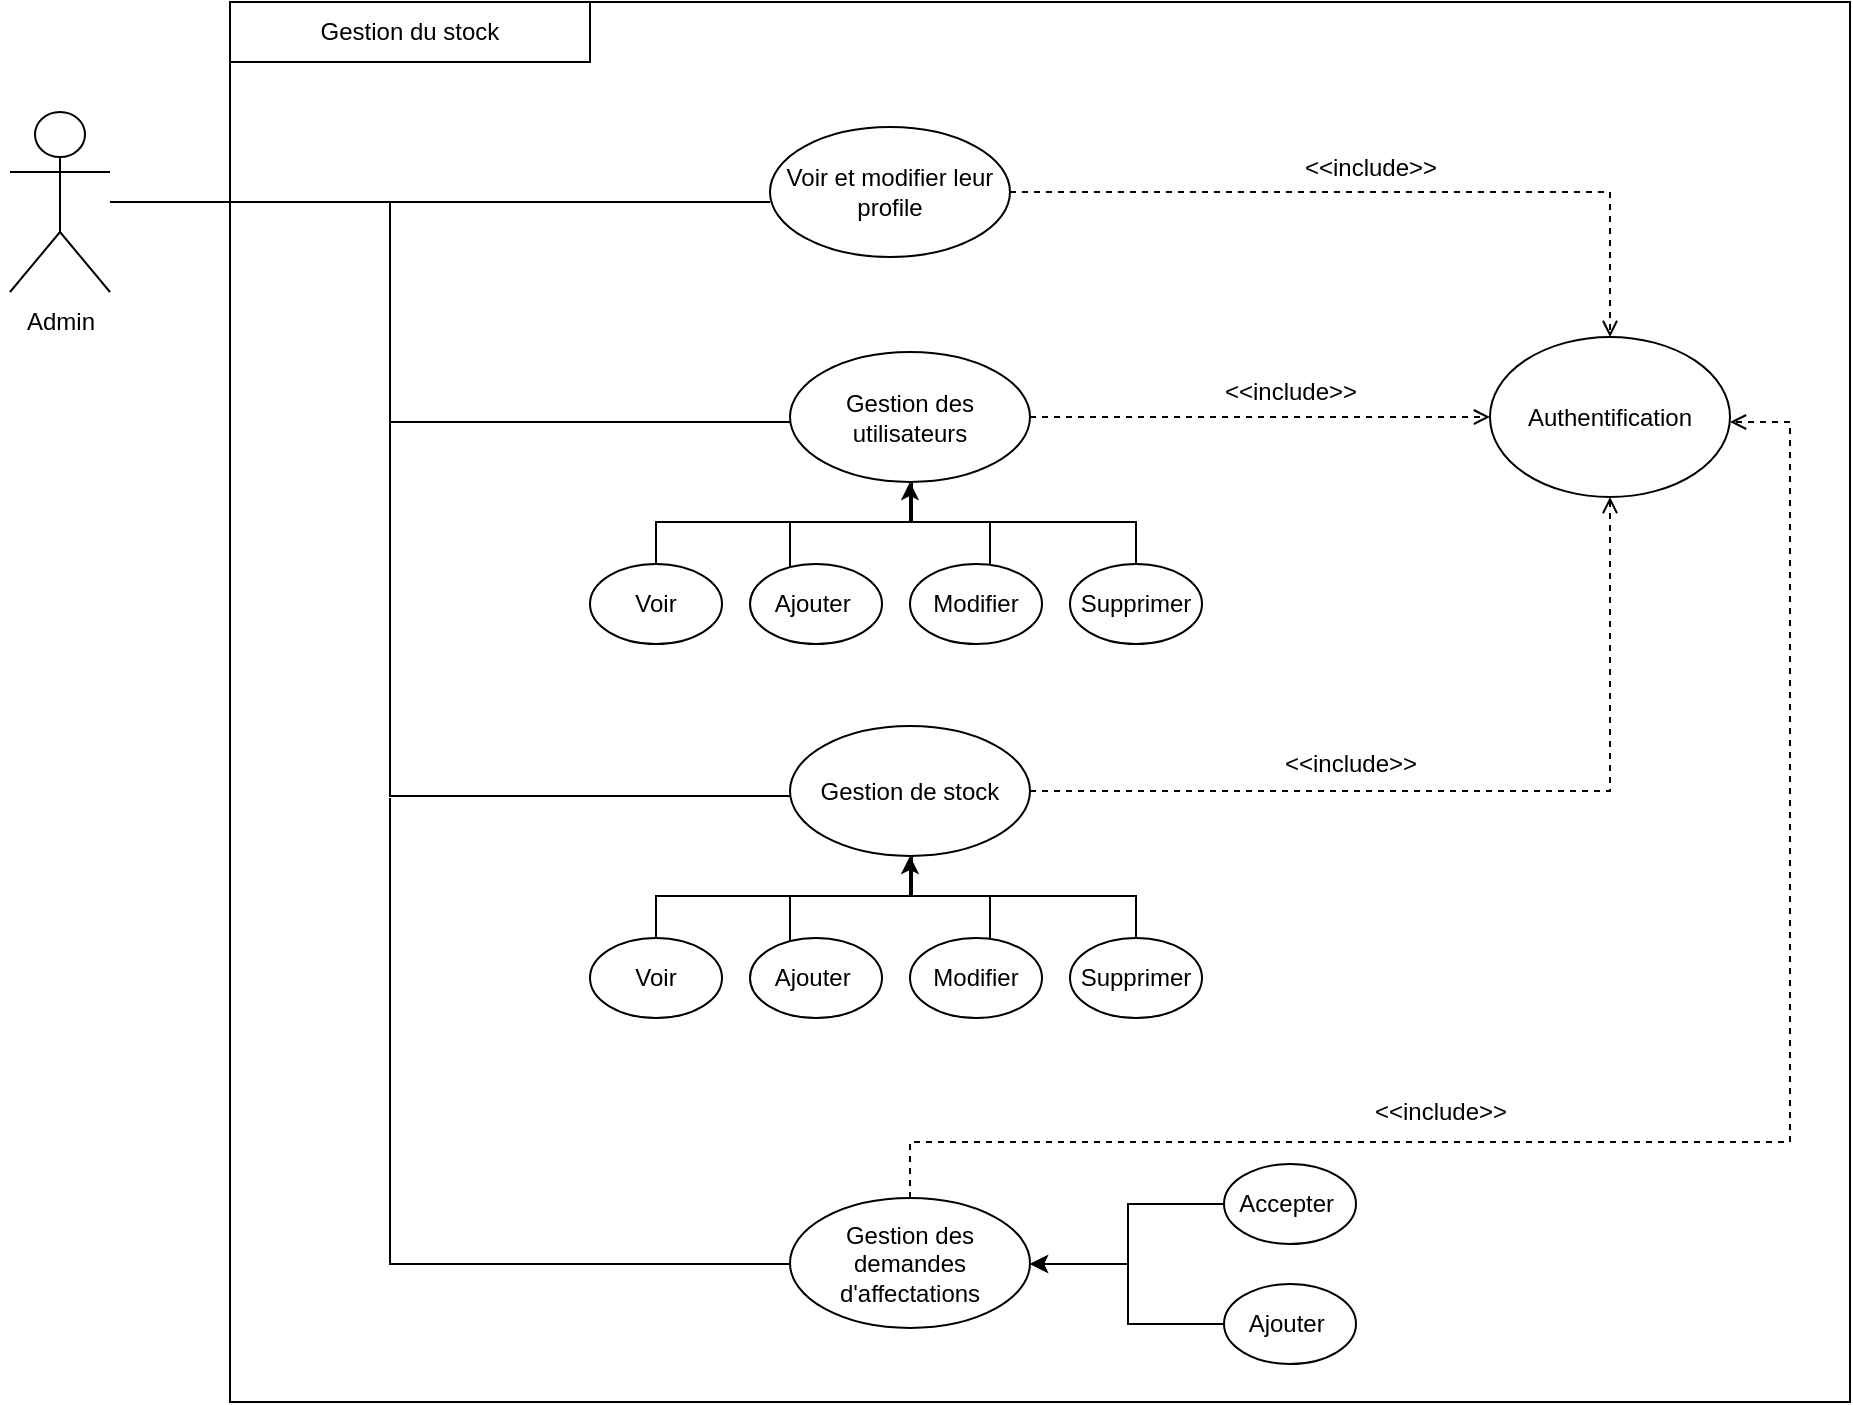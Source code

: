 <mxfile version="21.3.2" type="device">
  <diagram name="Page-1" id="Vf9_vrIpa7qaZsOBXVjF">
    <mxGraphModel dx="1500" dy="819" grid="1" gridSize="10" guides="1" tooltips="1" connect="1" arrows="1" fold="1" page="1" pageScale="1" pageWidth="827" pageHeight="1169" math="0" shadow="0">
      <root>
        <mxCell id="0" />
        <mxCell id="1" parent="0" />
        <mxCell id="Tac1BlyIh8F7AcOJ1vz7-37" style="edgeStyle=orthogonalEdgeStyle;rounded=0;orthogonalLoop=1;jettySize=auto;html=1;" parent="1" source="Tac1BlyIh8F7AcOJ1vz7-4" edge="1">
          <mxGeometry relative="1" as="geometry">
            <Array as="points">
              <mxPoint x="245" y="250" />
              <mxPoint x="245" y="300" />
            </Array>
            <mxPoint x="410" y="300" as="targetPoint" />
          </mxGeometry>
        </mxCell>
        <mxCell id="Tac1BlyIh8F7AcOJ1vz7-4" value="" style="shape=umlActor;verticalLabelPosition=bottom;verticalAlign=top;html=1;" parent="1" vertex="1">
          <mxGeometry x="30" y="205" width="50" height="90" as="geometry" />
        </mxCell>
        <mxCell id="Tac1BlyIh8F7AcOJ1vz7-13" value="Admin" style="text;html=1;align=center;verticalAlign=middle;resizable=0;points=[];autosize=1;strokeColor=none;fillColor=none;" parent="1" vertex="1">
          <mxGeometry x="25" y="295" width="60" height="30" as="geometry" />
        </mxCell>
        <mxCell id="Tac1BlyIh8F7AcOJ1vz7-14" value="" style="rounded=0;whiteSpace=wrap;html=1;" parent="1" vertex="1">
          <mxGeometry x="140" y="150" width="810" height="700" as="geometry" />
        </mxCell>
        <mxCell id="Tac1BlyIh8F7AcOJ1vz7-15" value="Gestion du stock" style="rounded=0;whiteSpace=wrap;html=1;" parent="1" vertex="1">
          <mxGeometry x="140" y="150" width="180" height="30" as="geometry" />
        </mxCell>
        <mxCell id="Tac1BlyIh8F7AcOJ1vz7-24" value="Authentification" style="ellipse;whiteSpace=wrap;html=1;" parent="1" vertex="1">
          <mxGeometry x="770" y="317.5" width="120" height="80" as="geometry" />
        </mxCell>
        <mxCell id="Tac1BlyIh8F7AcOJ1vz7-38" style="rounded=0;orthogonalLoop=1;jettySize=auto;html=1;endArrow=none;endFill=0;" parent="1" edge="1">
          <mxGeometry relative="1" as="geometry">
            <mxPoint x="130" y="250" as="targetPoint" />
            <mxPoint x="410" y="250" as="sourcePoint" />
          </mxGeometry>
        </mxCell>
        <mxCell id="fbJliasXUYRfLEAVH-bt-9" style="edgeStyle=orthogonalEdgeStyle;rounded=0;orthogonalLoop=1;jettySize=auto;html=1;endArrow=open;endFill=0;dashed=1;" parent="1" source="Tac1BlyIh8F7AcOJ1vz7-36" target="Tac1BlyIh8F7AcOJ1vz7-24" edge="1">
          <mxGeometry relative="1" as="geometry">
            <Array as="points">
              <mxPoint x="830" y="245" />
            </Array>
          </mxGeometry>
        </mxCell>
        <mxCell id="Tac1BlyIh8F7AcOJ1vz7-36" value="Voir et modifier leur profile" style="ellipse;whiteSpace=wrap;html=1;" parent="1" vertex="1">
          <mxGeometry x="410" y="212.5" width="120" height="65" as="geometry" />
        </mxCell>
        <mxCell id="fbJliasXUYRfLEAVH-bt-3" style="edgeStyle=orthogonalEdgeStyle;rounded=0;orthogonalLoop=1;jettySize=auto;html=1;endArrow=none;endFill=0;" parent="1" edge="1">
          <mxGeometry relative="1" as="geometry">
            <mxPoint x="220" y="250" as="targetPoint" />
            <mxPoint x="420" y="360" as="sourcePoint" />
            <Array as="points">
              <mxPoint x="414" y="360" />
              <mxPoint x="220" y="360" />
            </Array>
          </mxGeometry>
        </mxCell>
        <mxCell id="fbJliasXUYRfLEAVH-bt-10" value="&amp;lt;&amp;lt;include&amp;gt;&amp;gt;" style="text;html=1;align=center;verticalAlign=middle;resizable=0;points=[];autosize=1;strokeColor=none;fillColor=none;" parent="1" vertex="1">
          <mxGeometry x="665" y="218" width="90" height="30" as="geometry" />
        </mxCell>
        <mxCell id="EWWxT-Iu7-5br_9u1XaG-26" style="rounded=0;orthogonalLoop=1;jettySize=auto;html=1;dashed=1;endArrow=open;endFill=0;" parent="1" source="EWWxT-Iu7-5br_9u1XaG-1" target="Tac1BlyIh8F7AcOJ1vz7-24" edge="1">
          <mxGeometry relative="1" as="geometry" />
        </mxCell>
        <mxCell id="EWWxT-Iu7-5br_9u1XaG-1" value="Gestion des utilisateurs" style="ellipse;whiteSpace=wrap;html=1;" parent="1" vertex="1">
          <mxGeometry x="420" y="325" width="120" height="65" as="geometry" />
        </mxCell>
        <mxCell id="EWWxT-Iu7-5br_9u1XaG-11" style="edgeStyle=orthogonalEdgeStyle;rounded=0;orthogonalLoop=1;jettySize=auto;html=1;endArrow=none;endFill=0;" parent="1" source="EWWxT-Iu7-5br_9u1XaG-2" edge="1">
          <mxGeometry relative="1" as="geometry">
            <mxPoint x="480" y="400" as="targetPoint" />
            <Array as="points">
              <mxPoint x="420" y="410" />
              <mxPoint x="481" y="410" />
            </Array>
          </mxGeometry>
        </mxCell>
        <mxCell id="EWWxT-Iu7-5br_9u1XaG-2" value="Ajouter&amp;nbsp;" style="ellipse;whiteSpace=wrap;html=1;" parent="1" vertex="1">
          <mxGeometry x="400" y="431" width="66" height="40" as="geometry" />
        </mxCell>
        <mxCell id="EWWxT-Iu7-5br_9u1XaG-10" style="edgeStyle=orthogonalEdgeStyle;rounded=0;orthogonalLoop=1;jettySize=auto;html=1;" parent="1" source="EWWxT-Iu7-5br_9u1XaG-3" target="EWWxT-Iu7-5br_9u1XaG-1" edge="1">
          <mxGeometry relative="1" as="geometry">
            <Array as="points">
              <mxPoint x="353" y="410" />
              <mxPoint x="480" y="410" />
            </Array>
          </mxGeometry>
        </mxCell>
        <mxCell id="EWWxT-Iu7-5br_9u1XaG-3" value="Voir" style="ellipse;whiteSpace=wrap;html=1;" parent="1" vertex="1">
          <mxGeometry x="320" y="431" width="66" height="40" as="geometry" />
        </mxCell>
        <mxCell id="EWWxT-Iu7-5br_9u1XaG-13" style="edgeStyle=orthogonalEdgeStyle;rounded=0;orthogonalLoop=1;jettySize=auto;html=1;endArrow=none;endFill=0;" parent="1" source="EWWxT-Iu7-5br_9u1XaG-4" edge="1">
          <mxGeometry relative="1" as="geometry">
            <mxPoint x="480" y="390" as="targetPoint" />
            <Array as="points">
              <mxPoint x="593" y="410" />
              <mxPoint x="481" y="410" />
            </Array>
          </mxGeometry>
        </mxCell>
        <mxCell id="EWWxT-Iu7-5br_9u1XaG-4" value="Supprimer" style="ellipse;whiteSpace=wrap;html=1;" parent="1" vertex="1">
          <mxGeometry x="560" y="431" width="66" height="40" as="geometry" />
        </mxCell>
        <mxCell id="EWWxT-Iu7-5br_9u1XaG-12" style="edgeStyle=orthogonalEdgeStyle;rounded=0;orthogonalLoop=1;jettySize=auto;html=1;endArrow=none;endFill=0;" parent="1" source="EWWxT-Iu7-5br_9u1XaG-6" edge="1">
          <mxGeometry relative="1" as="geometry">
            <mxPoint x="480" y="400" as="targetPoint" />
            <Array as="points">
              <mxPoint x="520" y="410" />
              <mxPoint x="481" y="410" />
            </Array>
          </mxGeometry>
        </mxCell>
        <mxCell id="EWWxT-Iu7-5br_9u1XaG-6" value="Modifier" style="ellipse;whiteSpace=wrap;html=1;" parent="1" vertex="1">
          <mxGeometry x="480" y="431" width="66" height="40" as="geometry" />
        </mxCell>
        <mxCell id="EWWxT-Iu7-5br_9u1XaG-16" style="edgeStyle=orthogonalEdgeStyle;rounded=0;orthogonalLoop=1;jettySize=auto;html=1;endArrow=none;endFill=0;" parent="1" edge="1">
          <mxGeometry relative="1" as="geometry">
            <mxPoint x="220" y="350" as="targetPoint" />
            <mxPoint x="420" y="547" as="sourcePoint" />
            <Array as="points">
              <mxPoint x="220" y="547" />
            </Array>
          </mxGeometry>
        </mxCell>
        <mxCell id="EWWxT-Iu7-5br_9u1XaG-27" style="edgeStyle=orthogonalEdgeStyle;rounded=0;orthogonalLoop=1;jettySize=auto;html=1;dashed=1;endArrow=open;endFill=0;" parent="1" source="EWWxT-Iu7-5br_9u1XaG-17" target="Tac1BlyIh8F7AcOJ1vz7-24" edge="1">
          <mxGeometry relative="1" as="geometry" />
        </mxCell>
        <mxCell id="EWWxT-Iu7-5br_9u1XaG-17" value="Gestion de stock" style="ellipse;whiteSpace=wrap;html=1;" parent="1" vertex="1">
          <mxGeometry x="420" y="512" width="120" height="65" as="geometry" />
        </mxCell>
        <mxCell id="EWWxT-Iu7-5br_9u1XaG-18" style="edgeStyle=orthogonalEdgeStyle;rounded=0;orthogonalLoop=1;jettySize=auto;html=1;endArrow=none;endFill=0;" parent="1" source="EWWxT-Iu7-5br_9u1XaG-19" edge="1">
          <mxGeometry relative="1" as="geometry">
            <mxPoint x="480" y="587" as="targetPoint" />
            <Array as="points">
              <mxPoint x="420" y="597" />
              <mxPoint x="481" y="597" />
            </Array>
          </mxGeometry>
        </mxCell>
        <mxCell id="EWWxT-Iu7-5br_9u1XaG-19" value="Ajouter&amp;nbsp;" style="ellipse;whiteSpace=wrap;html=1;" parent="1" vertex="1">
          <mxGeometry x="400" y="618" width="66" height="40" as="geometry" />
        </mxCell>
        <mxCell id="EWWxT-Iu7-5br_9u1XaG-20" style="edgeStyle=orthogonalEdgeStyle;rounded=0;orthogonalLoop=1;jettySize=auto;html=1;" parent="1" source="EWWxT-Iu7-5br_9u1XaG-21" target="EWWxT-Iu7-5br_9u1XaG-17" edge="1">
          <mxGeometry relative="1" as="geometry">
            <Array as="points">
              <mxPoint x="353" y="597" />
              <mxPoint x="480" y="597" />
            </Array>
          </mxGeometry>
        </mxCell>
        <mxCell id="EWWxT-Iu7-5br_9u1XaG-21" value="Voir" style="ellipse;whiteSpace=wrap;html=1;" parent="1" vertex="1">
          <mxGeometry x="320" y="618" width="66" height="40" as="geometry" />
        </mxCell>
        <mxCell id="EWWxT-Iu7-5br_9u1XaG-22" style="edgeStyle=orthogonalEdgeStyle;rounded=0;orthogonalLoop=1;jettySize=auto;html=1;endArrow=none;endFill=0;" parent="1" source="EWWxT-Iu7-5br_9u1XaG-23" edge="1">
          <mxGeometry relative="1" as="geometry">
            <mxPoint x="480" y="577" as="targetPoint" />
            <Array as="points">
              <mxPoint x="593" y="597" />
              <mxPoint x="481" y="597" />
            </Array>
          </mxGeometry>
        </mxCell>
        <mxCell id="EWWxT-Iu7-5br_9u1XaG-23" value="Supprimer" style="ellipse;whiteSpace=wrap;html=1;" parent="1" vertex="1">
          <mxGeometry x="560" y="618" width="66" height="40" as="geometry" />
        </mxCell>
        <mxCell id="EWWxT-Iu7-5br_9u1XaG-24" style="edgeStyle=orthogonalEdgeStyle;rounded=0;orthogonalLoop=1;jettySize=auto;html=1;endArrow=none;endFill=0;" parent="1" source="EWWxT-Iu7-5br_9u1XaG-25" edge="1">
          <mxGeometry relative="1" as="geometry">
            <mxPoint x="480" y="587" as="targetPoint" />
            <Array as="points">
              <mxPoint x="520" y="597" />
              <mxPoint x="481" y="597" />
            </Array>
          </mxGeometry>
        </mxCell>
        <mxCell id="EWWxT-Iu7-5br_9u1XaG-25" value="Modifier" style="ellipse;whiteSpace=wrap;html=1;" parent="1" vertex="1">
          <mxGeometry x="480" y="618" width="66" height="40" as="geometry" />
        </mxCell>
        <mxCell id="EWWxT-Iu7-5br_9u1XaG-28" value="&amp;lt;&amp;lt;include&amp;gt;&amp;gt;" style="text;html=1;align=center;verticalAlign=middle;resizable=0;points=[];autosize=1;strokeColor=none;fillColor=none;" parent="1" vertex="1">
          <mxGeometry x="625" y="330" width="90" height="30" as="geometry" />
        </mxCell>
        <mxCell id="EWWxT-Iu7-5br_9u1XaG-29" value="&amp;lt;&amp;lt;include&amp;gt;&amp;gt;" style="text;html=1;align=center;verticalAlign=middle;resizable=0;points=[];autosize=1;strokeColor=none;fillColor=none;" parent="1" vertex="1">
          <mxGeometry x="655" y="516" width="90" height="30" as="geometry" />
        </mxCell>
        <mxCell id="EWWxT-Iu7-5br_9u1XaG-31" style="edgeStyle=orthogonalEdgeStyle;rounded=0;orthogonalLoop=1;jettySize=auto;html=1;endArrow=none;endFill=0;" parent="1" edge="1">
          <mxGeometry relative="1" as="geometry">
            <mxPoint x="220" y="548" as="targetPoint" />
            <mxPoint x="420" y="781" as="sourcePoint" />
            <Array as="points">
              <mxPoint x="220" y="781" />
            </Array>
          </mxGeometry>
        </mxCell>
        <mxCell id="EWWxT-Iu7-5br_9u1XaG-46" style="edgeStyle=orthogonalEdgeStyle;rounded=0;orthogonalLoop=1;jettySize=auto;html=1;dashed=1;endArrow=open;endFill=0;" parent="1" source="EWWxT-Iu7-5br_9u1XaG-32" edge="1">
          <mxGeometry relative="1" as="geometry">
            <Array as="points">
              <mxPoint x="480" y="720" />
              <mxPoint x="920" y="720" />
              <mxPoint x="920" y="360" />
            </Array>
            <mxPoint x="890" y="360" as="targetPoint" />
          </mxGeometry>
        </mxCell>
        <mxCell id="EWWxT-Iu7-5br_9u1XaG-32" value="Gestion des demandes d&#39;affectations" style="ellipse;whiteSpace=wrap;html=1;" parent="1" vertex="1">
          <mxGeometry x="420" y="748" width="120" height="65" as="geometry" />
        </mxCell>
        <mxCell id="EWWxT-Iu7-5br_9u1XaG-43" style="edgeStyle=orthogonalEdgeStyle;rounded=0;orthogonalLoop=1;jettySize=auto;html=1;" parent="1" source="EWWxT-Iu7-5br_9u1XaG-34" target="EWWxT-Iu7-5br_9u1XaG-32" edge="1">
          <mxGeometry relative="1" as="geometry">
            <Array as="points">
              <mxPoint x="589" y="811" />
              <mxPoint x="589" y="781" />
            </Array>
          </mxGeometry>
        </mxCell>
        <mxCell id="EWWxT-Iu7-5br_9u1XaG-34" value="Ajouter&amp;nbsp;" style="ellipse;whiteSpace=wrap;html=1;" parent="1" vertex="1">
          <mxGeometry x="637" y="791" width="66" height="40" as="geometry" />
        </mxCell>
        <mxCell id="EWWxT-Iu7-5br_9u1XaG-42" style="edgeStyle=orthogonalEdgeStyle;rounded=0;orthogonalLoop=1;jettySize=auto;html=1;exitX=0;exitY=0.5;exitDx=0;exitDy=0;" parent="1" source="EWWxT-Iu7-5br_9u1XaG-40" target="EWWxT-Iu7-5br_9u1XaG-32" edge="1">
          <mxGeometry relative="1" as="geometry">
            <Array as="points">
              <mxPoint x="589" y="751" />
              <mxPoint x="589" y="781" />
            </Array>
          </mxGeometry>
        </mxCell>
        <mxCell id="EWWxT-Iu7-5br_9u1XaG-40" value="Accepter&amp;nbsp;" style="ellipse;whiteSpace=wrap;html=1;" parent="1" vertex="1">
          <mxGeometry x="637" y="731" width="66" height="40" as="geometry" />
        </mxCell>
        <mxCell id="EWWxT-Iu7-5br_9u1XaG-47" value="&amp;lt;&amp;lt;include&amp;gt;&amp;gt;" style="text;html=1;align=center;verticalAlign=middle;resizable=0;points=[];autosize=1;strokeColor=none;fillColor=none;" parent="1" vertex="1">
          <mxGeometry x="700" y="690" width="90" height="30" as="geometry" />
        </mxCell>
      </root>
    </mxGraphModel>
  </diagram>
</mxfile>
